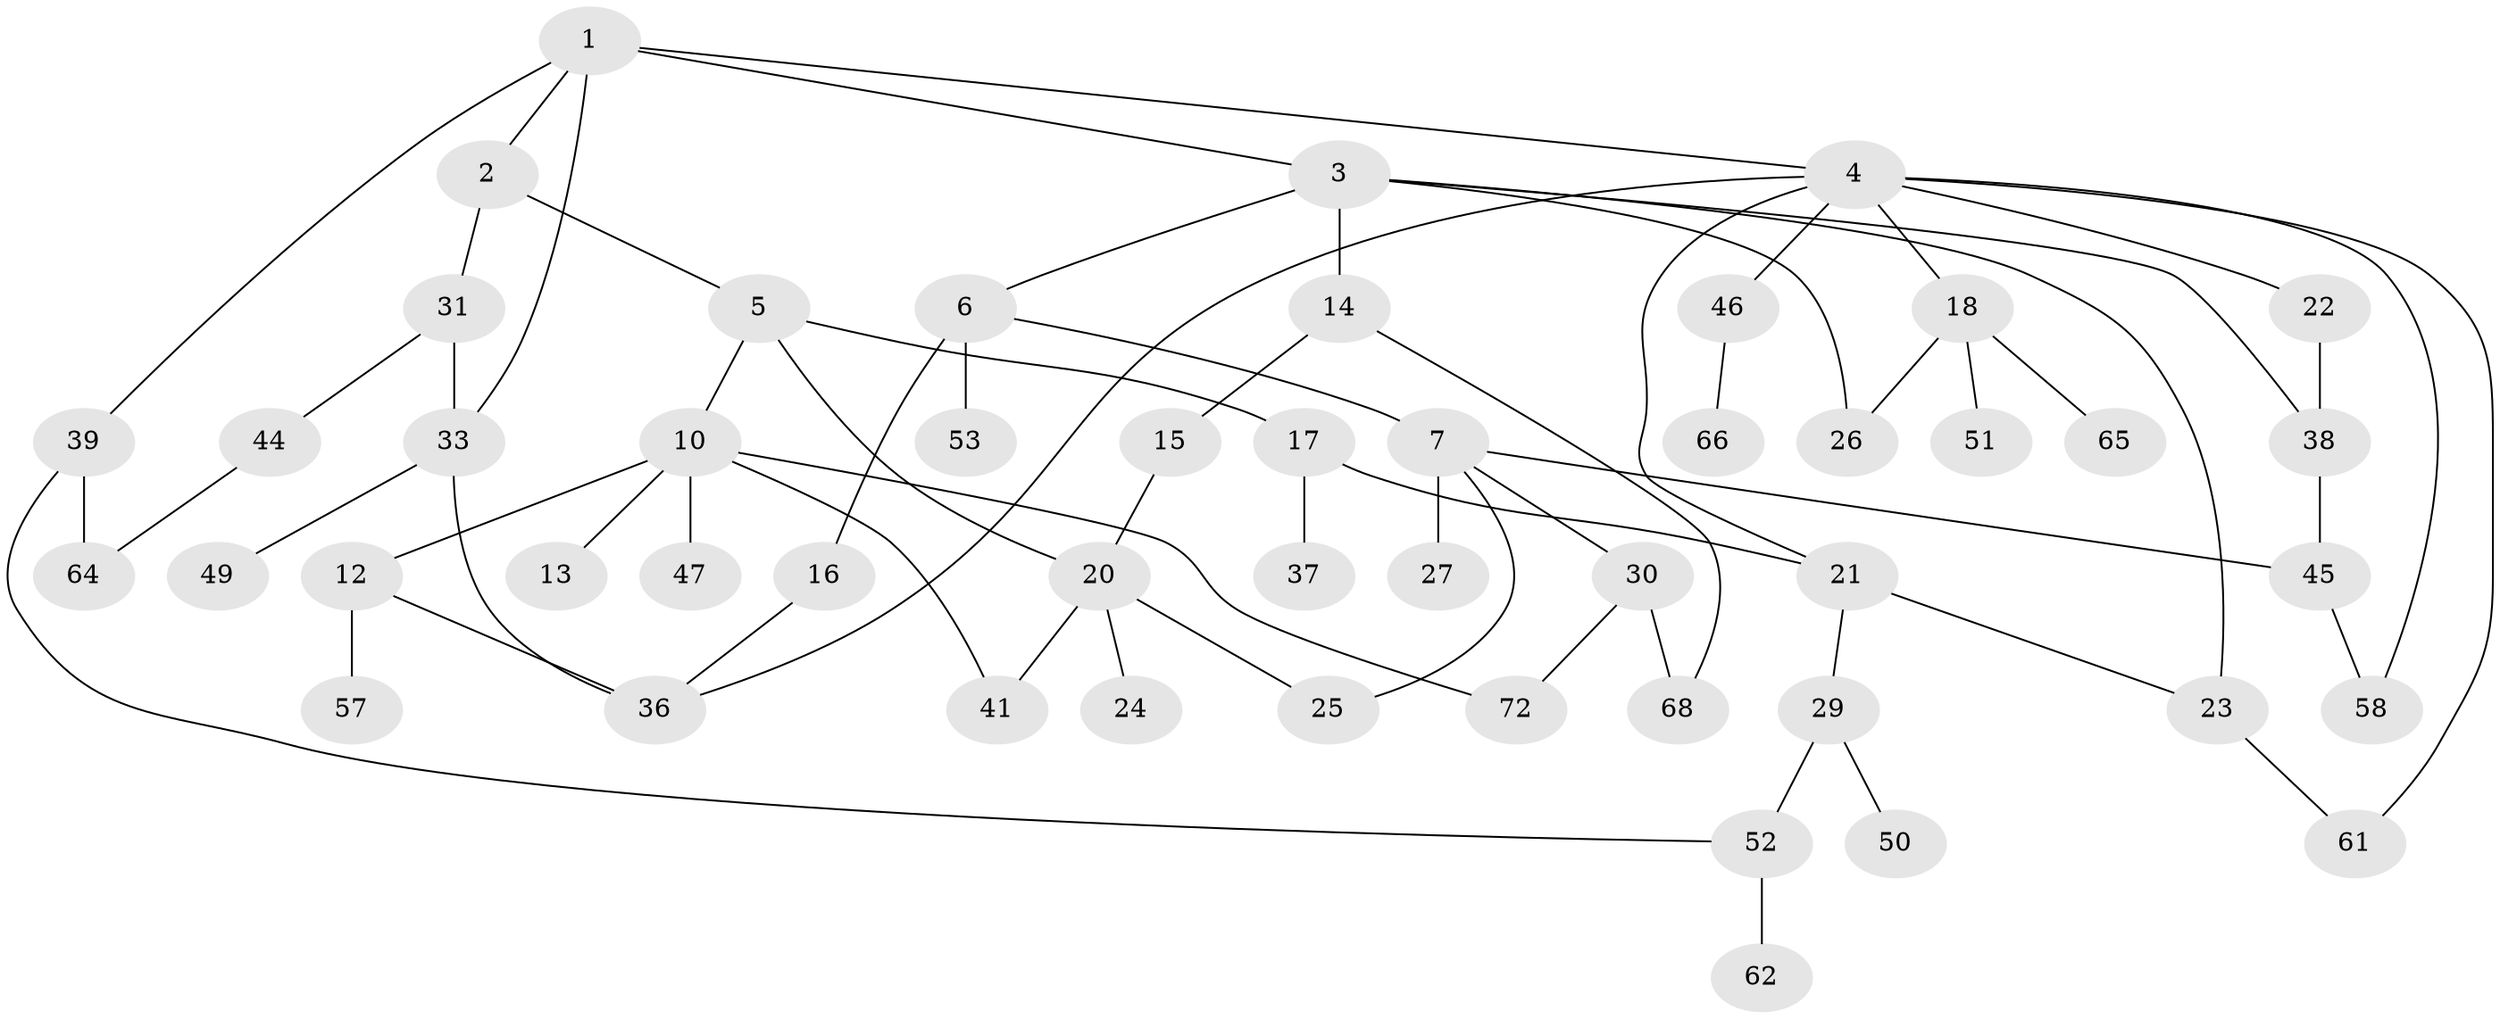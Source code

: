 // Generated by graph-tools (version 1.1) at 2025/23/03/03/25 07:23:34]
// undirected, 50 vertices, 67 edges
graph export_dot {
graph [start="1"]
  node [color=gray90,style=filled];
  1 [super="+40"];
  2;
  3 [super="+9"];
  4 [super="+8"];
  5;
  6 [super="+35"];
  7 [super="+11"];
  10 [super="+19"];
  12;
  13;
  14 [super="+55"];
  15 [super="+42"];
  16 [super="+32"];
  17 [super="+69"];
  18 [super="+56"];
  20 [super="+73"];
  21 [super="+28"];
  22 [super="+43"];
  23;
  24;
  25;
  26;
  27;
  29 [super="+70"];
  30 [super="+34"];
  31 [super="+59"];
  33 [super="+74"];
  36 [super="+54"];
  37;
  38 [super="+48"];
  39;
  41;
  44 [super="+63"];
  45 [super="+71"];
  46;
  47;
  49 [super="+67"];
  50;
  51;
  52 [super="+60"];
  53;
  57;
  58;
  61;
  62;
  64;
  65;
  66;
  68;
  72;
  1 -- 2;
  1 -- 3;
  1 -- 4;
  1 -- 39;
  1 -- 33;
  2 -- 5;
  2 -- 31;
  3 -- 6 [weight=2];
  3 -- 14;
  3 -- 23;
  3 -- 26;
  3 -- 38;
  4 -- 21;
  4 -- 22;
  4 -- 46;
  4 -- 61;
  4 -- 18;
  4 -- 58;
  4 -- 36;
  5 -- 10;
  5 -- 17;
  5 -- 20;
  6 -- 7;
  6 -- 16;
  6 -- 53;
  7 -- 30;
  7 -- 25;
  7 -- 27;
  7 -- 45;
  10 -- 12;
  10 -- 13;
  10 -- 72;
  10 -- 41;
  10 -- 47;
  12 -- 36;
  12 -- 57;
  14 -- 15;
  14 -- 68;
  15 -- 20;
  16 -- 36;
  17 -- 37;
  17 -- 21;
  18 -- 26;
  18 -- 51;
  18 -- 65;
  20 -- 24;
  20 -- 41;
  20 -- 25;
  21 -- 29;
  21 -- 23;
  22 -- 38;
  23 -- 61;
  29 -- 50;
  29 -- 52 [weight=2];
  30 -- 72;
  30 -- 68;
  31 -- 33;
  31 -- 44;
  33 -- 49;
  33 -- 36;
  38 -- 45;
  39 -- 52;
  39 -- 64;
  44 -- 64;
  45 -- 58;
  46 -- 66;
  52 -- 62;
}
